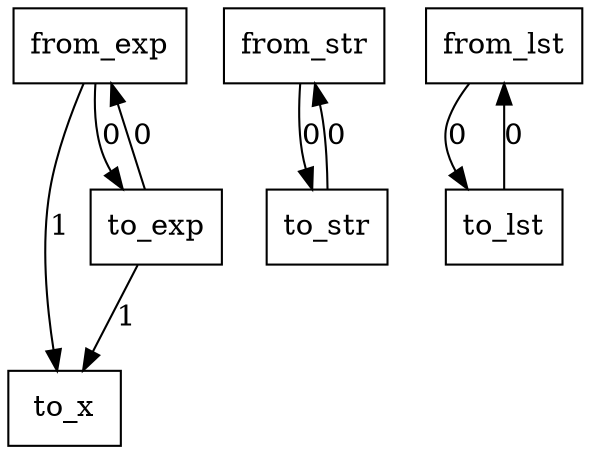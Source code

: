digraph {
    graph [rankdir=TB
          ,bgcolor=transparent];
    node [shape=box
         ,fillcolor=white
         ,style=filled];
    0 [label=<from_exp>];
    1 [label=<from_str>];
    2 [label=<from_lst>];
    3 [label=<to_str>];
    4 [label=<to_lst>];
    5 [label=<to_x>];
    6 [label=<to_exp>];
    0 -> 5 [label=1];
    0 -> 6 [label=0];
    1 -> 3 [label=0];
    2 -> 4 [label=0];
    3 -> 1 [label=0];
    4 -> 2 [label=0];
    6 -> 0 [label=0];
    6 -> 5 [label=1];
}